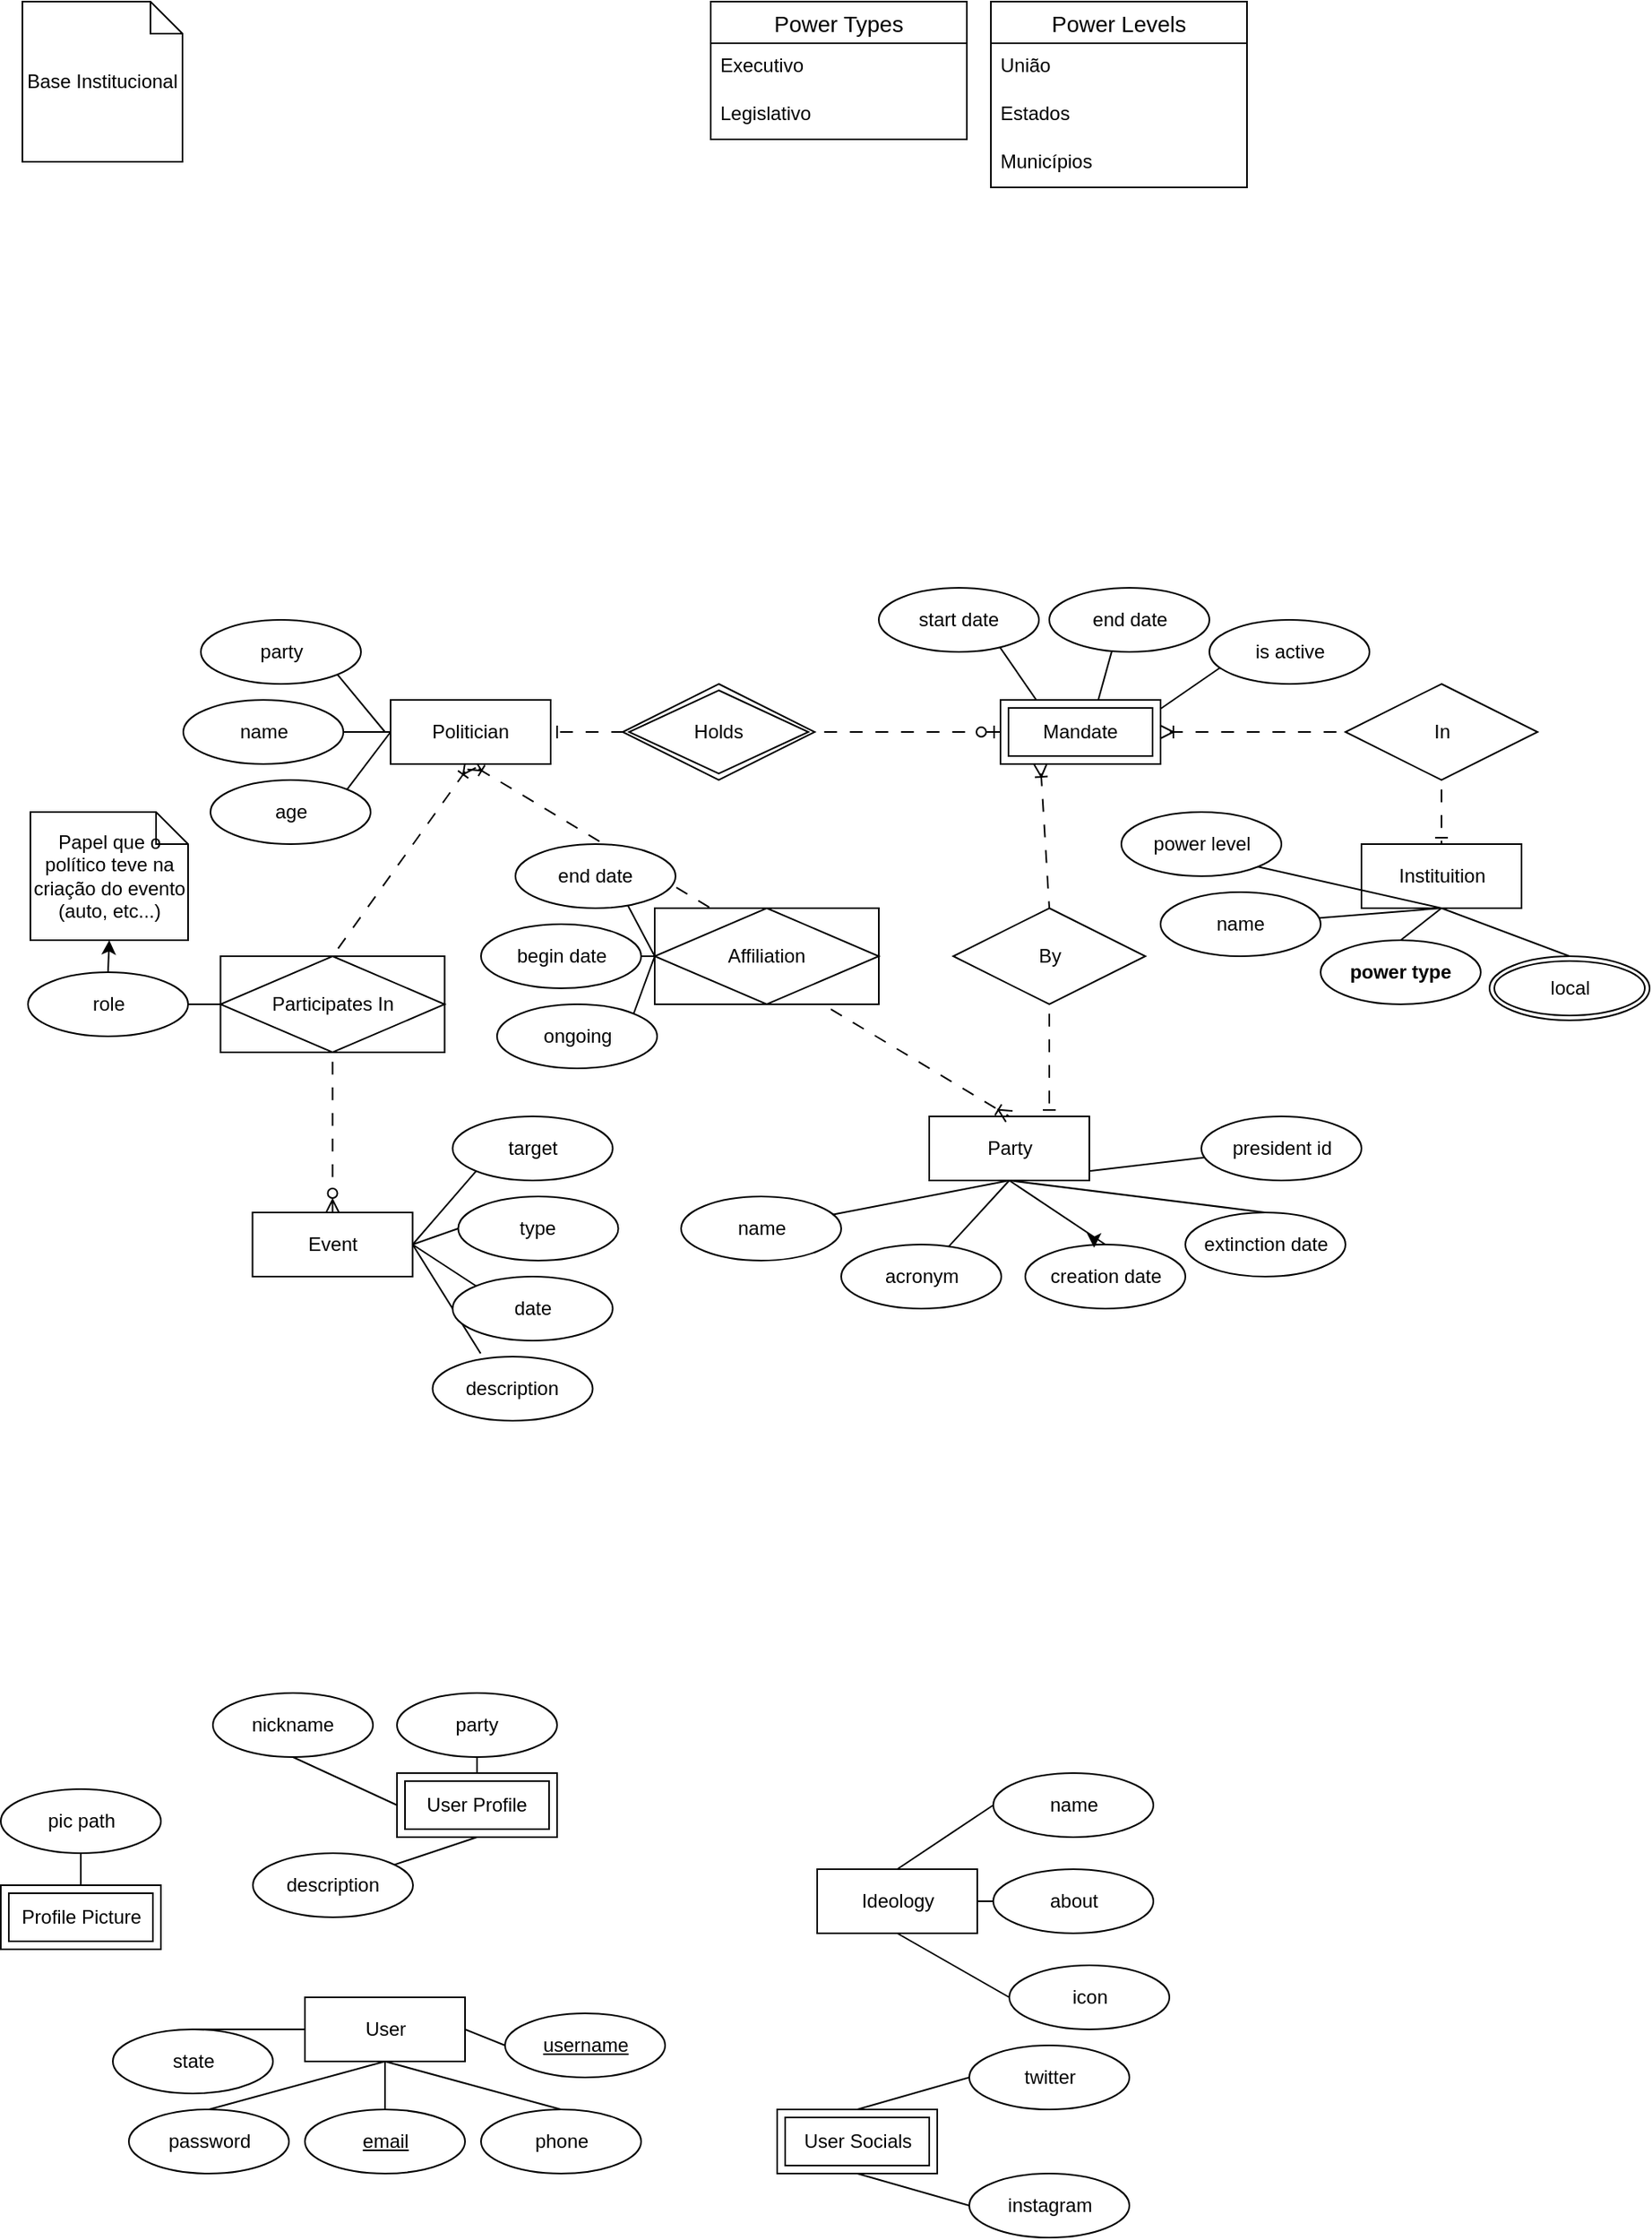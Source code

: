 <mxfile version="28.2.0">
  <diagram name="Page-1" id="10eRcnb0NOjNtRTbrPH-">
    <mxGraphModel dx="1426" dy="827" grid="1" gridSize="10" guides="1" tooltips="1" connect="1" arrows="1" fold="1" page="1" pageScale="1" pageWidth="850" pageHeight="1100" math="0" shadow="0">
      <root>
        <mxCell id="0" />
        <mxCell id="1" parent="0" />
        <mxCell id="NEGzcYJf4fpDSTtJPN1s-57" style="rounded=0;orthogonalLoop=1;jettySize=auto;html=1;entryX=1;entryY=1;entryDx=0;entryDy=0;endArrow=none;endFill=0;" parent="1" target="NEGzcYJf4fpDSTtJPN1s-56" edge="1">
          <mxGeometry relative="1" as="geometry">
            <mxPoint x="301.5" y="480" as="sourcePoint" />
          </mxGeometry>
        </mxCell>
        <mxCell id="NEGzcYJf4fpDSTtJPN1s-59" style="rounded=0;orthogonalLoop=1;jettySize=auto;html=1;exitX=0;exitY=0.5;exitDx=0;exitDy=0;entryX=1;entryY=0.5;entryDx=0;entryDy=0;endArrow=none;endFill=0;" parent="1" source="NEGzcYJf4fpDSTtJPN1s-1" target="NEGzcYJf4fpDSTtJPN1s-58" edge="1">
          <mxGeometry relative="1" as="geometry" />
        </mxCell>
        <mxCell id="NEGzcYJf4fpDSTtJPN1s-61" style="rounded=0;orthogonalLoop=1;jettySize=auto;html=1;exitX=0;exitY=0.5;exitDx=0;exitDy=0;entryX=1;entryY=0;entryDx=0;entryDy=0;endArrow=none;endFill=0;" parent="1" source="NEGzcYJf4fpDSTtJPN1s-1" target="NEGzcYJf4fpDSTtJPN1s-60" edge="1">
          <mxGeometry relative="1" as="geometry" />
        </mxCell>
        <mxCell id="76fLXytc2301cG5ZNA_b-33" style="rounded=0;orthogonalLoop=1;jettySize=auto;html=1;exitX=1;exitY=0.5;exitDx=0;exitDy=0;entryX=0;entryY=0.5;entryDx=0;entryDy=0;endArrow=none;endFill=0;startArrow=ERone;startFill=0;flowAnimation=1;" parent="1" source="NEGzcYJf4fpDSTtJPN1s-1" target="76fLXytc2301cG5ZNA_b-32" edge="1">
          <mxGeometry relative="1" as="geometry">
            <mxPoint x="410" y="370" as="targetPoint" />
          </mxGeometry>
        </mxCell>
        <mxCell id="XiLmFJNx8s2oZB1LemTh-12" style="rounded=0;orthogonalLoop=1;jettySize=auto;html=1;exitX=0.5;exitY=1;exitDx=0;exitDy=0;entryX=0.25;entryY=0;entryDx=0;entryDy=0;endArrow=none;endFill=0;flowAnimation=1;startArrow=ERoneToMany;startFill=0;" parent="1" source="NEGzcYJf4fpDSTtJPN1s-1" target="XiLmFJNx8s2oZB1LemTh-14" edge="1">
          <mxGeometry relative="1" as="geometry">
            <mxPoint x="406" y="680" as="targetPoint" />
          </mxGeometry>
        </mxCell>
        <mxCell id="Gcbny8vFFU5Tv7Zzy9vT-20" style="rounded=0;orthogonalLoop=1;jettySize=auto;html=1;exitX=0.5;exitY=1;exitDx=0;exitDy=0;endArrow=none;endFill=0;flowAnimation=1;startArrow=ERoneToMany;startFill=0;entryX=0.5;entryY=0;entryDx=0;entryDy=0;" edge="1" parent="1" source="NEGzcYJf4fpDSTtJPN1s-1" target="Gcbny8vFFU5Tv7Zzy9vT-21">
          <mxGeometry relative="1" as="geometry">
            <mxPoint x="285.217" y="607.358" as="targetPoint" />
          </mxGeometry>
        </mxCell>
        <mxCell id="NEGzcYJf4fpDSTtJPN1s-1" value="Politician" style="whiteSpace=wrap;html=1;align=center;" parent="1" vertex="1">
          <mxGeometry x="305" y="460" width="100" height="40" as="geometry" />
        </mxCell>
        <mxCell id="NEGzcYJf4fpDSTtJPN1s-28" style="rounded=0;orthogonalLoop=1;jettySize=auto;html=1;exitX=1;exitY=0.5;exitDx=0;exitDy=0;endArrow=none;endFill=0;entryX=0;entryY=0.5;entryDx=0;entryDy=0;" parent="1" source="NEGzcYJf4fpDSTtJPN1s-2" target="NEGzcYJf4fpDSTtJPN1s-29" edge="1">
          <mxGeometry relative="1" as="geometry">
            <mxPoint x="379.066" y="1293.675" as="targetPoint" />
          </mxGeometry>
        </mxCell>
        <mxCell id="NEGzcYJf4fpDSTtJPN1s-2" value="User" style="whiteSpace=wrap;html=1;align=center;" parent="1" vertex="1">
          <mxGeometry x="251.5" y="1270" width="100" height="40" as="geometry" />
        </mxCell>
        <mxCell id="NEGzcYJf4fpDSTtJPN1s-26" style="rounded=0;orthogonalLoop=1;jettySize=auto;html=1;exitX=0;exitY=0.5;exitDx=0;exitDy=0;entryX=0.5;entryY=1;entryDx=0;entryDy=0;endArrow=none;endFill=0;" parent="1" source="NEGzcYJf4fpDSTtJPN1s-31" target="NEGzcYJf4fpDSTtJPN1s-25" edge="1">
          <mxGeometry relative="1" as="geometry">
            <mxPoint x="314" y="1150" as="sourcePoint" />
          </mxGeometry>
        </mxCell>
        <mxCell id="NEGzcYJf4fpDSTtJPN1s-7" style="rounded=0;orthogonalLoop=1;jettySize=auto;html=1;exitX=0.5;exitY=0;exitDx=0;exitDy=0;entryX=0.5;entryY=1;entryDx=0;entryDy=0;endArrow=none;endFill=0;" parent="1" source="NEGzcYJf4fpDSTtJPN1s-6" target="NEGzcYJf4fpDSTtJPN1s-2" edge="1">
          <mxGeometry relative="1" as="geometry" />
        </mxCell>
        <mxCell id="NEGzcYJf4fpDSTtJPN1s-6" value="password" style="ellipse;whiteSpace=wrap;html=1;align=center;" parent="1" vertex="1">
          <mxGeometry x="141.5" y="1340" width="100" height="40" as="geometry" />
        </mxCell>
        <mxCell id="NEGzcYJf4fpDSTtJPN1s-9" style="rounded=0;orthogonalLoop=1;jettySize=auto;html=1;exitX=0.5;exitY=0;exitDx=0;exitDy=0;endArrow=none;endFill=0;" parent="1" source="NEGzcYJf4fpDSTtJPN1s-10" target="NEGzcYJf4fpDSTtJPN1s-2" edge="1">
          <mxGeometry relative="1" as="geometry">
            <mxPoint x="301.5" y="1340" as="sourcePoint" />
          </mxGeometry>
        </mxCell>
        <mxCell id="NEGzcYJf4fpDSTtJPN1s-10" value="email" style="ellipse;whiteSpace=wrap;html=1;align=center;fontStyle=4;" parent="1" vertex="1">
          <mxGeometry x="251.5" y="1340" width="100" height="40" as="geometry" />
        </mxCell>
        <mxCell id="NEGzcYJf4fpDSTtJPN1s-12" style="rounded=0;orthogonalLoop=1;jettySize=auto;html=1;exitX=0.5;exitY=0;exitDx=0;exitDy=0;entryX=0.5;entryY=1;entryDx=0;entryDy=0;endArrow=none;endFill=0;" parent="1" source="NEGzcYJf4fpDSTtJPN1s-11" target="NEGzcYJf4fpDSTtJPN1s-2" edge="1">
          <mxGeometry relative="1" as="geometry" />
        </mxCell>
        <mxCell id="NEGzcYJf4fpDSTtJPN1s-11" value="phone" style="ellipse;whiteSpace=wrap;html=1;align=center;" parent="1" vertex="1">
          <mxGeometry x="361.5" y="1340" width="100" height="40" as="geometry" />
        </mxCell>
        <mxCell id="NEGzcYJf4fpDSTtJPN1s-15" style="rounded=0;orthogonalLoop=1;jettySize=auto;html=1;exitX=0;exitY=0.5;exitDx=0;exitDy=0;entryX=0.5;entryY=0;entryDx=0;entryDy=0;endArrow=none;endFill=0;" parent="1" source="NEGzcYJf4fpDSTtJPN1s-14" target="NEGzcYJf4fpDSTtJPN1s-17" edge="1">
          <mxGeometry relative="1" as="geometry">
            <mxPoint x="596.5" y="1350" as="targetPoint" />
          </mxGeometry>
        </mxCell>
        <mxCell id="NEGzcYJf4fpDSTtJPN1s-14" value="twitter" style="ellipse;whiteSpace=wrap;html=1;align=center;" parent="1" vertex="1">
          <mxGeometry x="666.5" y="1300" width="100" height="40" as="geometry" />
        </mxCell>
        <mxCell id="NEGzcYJf4fpDSTtJPN1s-16" value="instagram" style="ellipse;whiteSpace=wrap;html=1;align=center;" parent="1" vertex="1">
          <mxGeometry x="666.5" y="1380" width="100" height="40" as="geometry" />
        </mxCell>
        <mxCell id="NEGzcYJf4fpDSTtJPN1s-18" style="rounded=0;orthogonalLoop=1;jettySize=auto;html=1;exitX=0.5;exitY=1;exitDx=0;exitDy=0;entryX=0;entryY=0.5;entryDx=0;entryDy=0;endArrow=none;endFill=0;" parent="1" source="NEGzcYJf4fpDSTtJPN1s-17" target="NEGzcYJf4fpDSTtJPN1s-16" edge="1">
          <mxGeometry relative="1" as="geometry" />
        </mxCell>
        <mxCell id="NEGzcYJf4fpDSTtJPN1s-17" value="User Socials" style="shape=ext;margin=3;double=1;whiteSpace=wrap;html=1;align=center;" parent="1" vertex="1">
          <mxGeometry x="546.5" y="1340" width="100" height="40" as="geometry" />
        </mxCell>
        <mxCell id="NEGzcYJf4fpDSTtJPN1s-22" style="rounded=0;orthogonalLoop=1;jettySize=auto;html=1;exitX=0.5;exitY=0;exitDx=0;exitDy=0;endArrow=none;endFill=0;" parent="1" source="NEGzcYJf4fpDSTtJPN1s-19" target="NEGzcYJf4fpDSTtJPN1s-2" edge="1">
          <mxGeometry relative="1" as="geometry" />
        </mxCell>
        <mxCell id="NEGzcYJf4fpDSTtJPN1s-19" value="state" style="ellipse;whiteSpace=wrap;html=1;align=center;" parent="1" vertex="1">
          <mxGeometry x="131.5" y="1290" width="100" height="40" as="geometry" />
        </mxCell>
        <mxCell id="NEGzcYJf4fpDSTtJPN1s-25" value="nickname" style="ellipse;whiteSpace=wrap;html=1;align=center;" parent="1" vertex="1">
          <mxGeometry x="194" y="1080" width="100" height="40" as="geometry" />
        </mxCell>
        <mxCell id="NEGzcYJf4fpDSTtJPN1s-29" value="username" style="ellipse;whiteSpace=wrap;html=1;align=center;fontStyle=4;" parent="1" vertex="1">
          <mxGeometry x="376.5" y="1280" width="100" height="40" as="geometry" />
        </mxCell>
        <mxCell id="NEGzcYJf4fpDSTtJPN1s-37" style="rounded=0;orthogonalLoop=1;jettySize=auto;html=1;exitX=0.5;exitY=0;exitDx=0;exitDy=0;entryX=0.5;entryY=1;entryDx=0;entryDy=0;endArrow=none;endFill=0;" parent="1" source="NEGzcYJf4fpDSTtJPN1s-31" target="NEGzcYJf4fpDSTtJPN1s-36" edge="1">
          <mxGeometry relative="1" as="geometry" />
        </mxCell>
        <mxCell id="NEGzcYJf4fpDSTtJPN1s-42" style="rounded=0;orthogonalLoop=1;jettySize=auto;html=1;exitX=0.5;exitY=1;exitDx=0;exitDy=0;endArrow=none;endFill=0;" parent="1" source="NEGzcYJf4fpDSTtJPN1s-31" target="NEGzcYJf4fpDSTtJPN1s-41" edge="1">
          <mxGeometry relative="1" as="geometry" />
        </mxCell>
        <mxCell id="NEGzcYJf4fpDSTtJPN1s-31" value="User Profile" style="shape=ext;margin=3;double=1;whiteSpace=wrap;html=1;align=center;" parent="1" vertex="1">
          <mxGeometry x="309" y="1130" width="100" height="40" as="geometry" />
        </mxCell>
        <mxCell id="NEGzcYJf4fpDSTtJPN1s-54" style="rounded=0;orthogonalLoop=1;jettySize=auto;html=1;exitX=0.5;exitY=0;exitDx=0;exitDy=0;entryX=0.5;entryY=1;entryDx=0;entryDy=0;endArrow=none;endFill=0;" parent="1" source="NEGzcYJf4fpDSTtJPN1s-34" target="NEGzcYJf4fpDSTtJPN1s-53" edge="1">
          <mxGeometry relative="1" as="geometry" />
        </mxCell>
        <mxCell id="NEGzcYJf4fpDSTtJPN1s-34" value="Profile Picture" style="shape=ext;margin=3;double=1;whiteSpace=wrap;html=1;align=center;" parent="1" vertex="1">
          <mxGeometry x="61.5" y="1200" width="100" height="40" as="geometry" />
        </mxCell>
        <mxCell id="NEGzcYJf4fpDSTtJPN1s-36" value="party" style="ellipse;whiteSpace=wrap;html=1;align=center;" parent="1" vertex="1">
          <mxGeometry x="309" y="1080" width="100" height="40" as="geometry" />
        </mxCell>
        <mxCell id="NEGzcYJf4fpDSTtJPN1s-41" value="description" style="ellipse;whiteSpace=wrap;html=1;align=center;" parent="1" vertex="1">
          <mxGeometry x="219" y="1180" width="100" height="40" as="geometry" />
        </mxCell>
        <mxCell id="NEGzcYJf4fpDSTtJPN1s-46" style="rounded=0;orthogonalLoop=1;jettySize=auto;html=1;exitX=0.5;exitY=0;exitDx=0;exitDy=0;entryX=0;entryY=0.5;entryDx=0;entryDy=0;endArrow=none;endFill=0;" parent="1" source="NEGzcYJf4fpDSTtJPN1s-44" target="NEGzcYJf4fpDSTtJPN1s-45" edge="1">
          <mxGeometry relative="1" as="geometry" />
        </mxCell>
        <mxCell id="NEGzcYJf4fpDSTtJPN1s-48" style="rounded=0;orthogonalLoop=1;jettySize=auto;html=1;exitX=1;exitY=0.5;exitDx=0;exitDy=0;entryX=0;entryY=0.5;entryDx=0;entryDy=0;endArrow=none;endFill=0;" parent="1" source="NEGzcYJf4fpDSTtJPN1s-44" target="NEGzcYJf4fpDSTtJPN1s-47" edge="1">
          <mxGeometry relative="1" as="geometry" />
        </mxCell>
        <mxCell id="NEGzcYJf4fpDSTtJPN1s-51" style="rounded=0;orthogonalLoop=1;jettySize=auto;html=1;exitX=0.5;exitY=1;exitDx=0;exitDy=0;entryX=0;entryY=0.5;entryDx=0;entryDy=0;endArrow=none;endFill=0;" parent="1" source="NEGzcYJf4fpDSTtJPN1s-44" target="NEGzcYJf4fpDSTtJPN1s-50" edge="1">
          <mxGeometry relative="1" as="geometry" />
        </mxCell>
        <mxCell id="NEGzcYJf4fpDSTtJPN1s-44" value="&lt;div&gt;Ideology&lt;/div&gt;" style="whiteSpace=wrap;html=1;align=center;" parent="1" vertex="1">
          <mxGeometry x="571.5" y="1190" width="100" height="40" as="geometry" />
        </mxCell>
        <mxCell id="NEGzcYJf4fpDSTtJPN1s-45" value="name" style="ellipse;whiteSpace=wrap;html=1;align=center;" parent="1" vertex="1">
          <mxGeometry x="681.5" y="1130" width="100" height="40" as="geometry" />
        </mxCell>
        <mxCell id="NEGzcYJf4fpDSTtJPN1s-47" value="about" style="ellipse;whiteSpace=wrap;html=1;align=center;" parent="1" vertex="1">
          <mxGeometry x="681.5" y="1190" width="100" height="40" as="geometry" />
        </mxCell>
        <mxCell id="NEGzcYJf4fpDSTtJPN1s-50" value="icon" style="ellipse;whiteSpace=wrap;html=1;align=center;" parent="1" vertex="1">
          <mxGeometry x="691.5" y="1250" width="100" height="40" as="geometry" />
        </mxCell>
        <mxCell id="NEGzcYJf4fpDSTtJPN1s-53" value="pic path" style="ellipse;whiteSpace=wrap;html=1;align=center;" parent="1" vertex="1">
          <mxGeometry x="61.5" y="1140" width="100" height="40" as="geometry" />
        </mxCell>
        <mxCell id="NEGzcYJf4fpDSTtJPN1s-56" value="party" style="ellipse;whiteSpace=wrap;html=1;align=center;" parent="1" vertex="1">
          <mxGeometry x="186.5" y="410" width="100" height="40" as="geometry" />
        </mxCell>
        <mxCell id="NEGzcYJf4fpDSTtJPN1s-58" value="name" style="ellipse;whiteSpace=wrap;html=1;align=center;" parent="1" vertex="1">
          <mxGeometry x="175.5" y="460" width="100" height="40" as="geometry" />
        </mxCell>
        <mxCell id="NEGzcYJf4fpDSTtJPN1s-60" value="age" style="ellipse;whiteSpace=wrap;html=1;align=center;" parent="1" vertex="1">
          <mxGeometry x="192.5" y="510" width="100" height="40" as="geometry" />
        </mxCell>
        <mxCell id="76fLXytc2301cG5ZNA_b-15" style="rounded=0;orthogonalLoop=1;jettySize=auto;html=1;exitX=0.5;exitY=1;exitDx=0;exitDy=0;endArrow=none;endFill=0;" parent="1" source="NEGzcYJf4fpDSTtJPN1s-69" target="76fLXytc2301cG5ZNA_b-11" edge="1">
          <mxGeometry relative="1" as="geometry" />
        </mxCell>
        <mxCell id="76fLXytc2301cG5ZNA_b-16" style="rounded=0;orthogonalLoop=1;jettySize=auto;html=1;exitX=0.5;exitY=1;exitDx=0;exitDy=0;endArrow=none;endFill=0;" parent="1" source="NEGzcYJf4fpDSTtJPN1s-69" target="76fLXytc2301cG5ZNA_b-12" edge="1">
          <mxGeometry relative="1" as="geometry" />
        </mxCell>
        <mxCell id="76fLXytc2301cG5ZNA_b-17" style="rounded=0;orthogonalLoop=1;jettySize=auto;html=1;exitX=0.5;exitY=1;exitDx=0;exitDy=0;entryX=0.5;entryY=0;entryDx=0;entryDy=0;endArrow=none;endFill=0;" parent="1" source="NEGzcYJf4fpDSTtJPN1s-69" target="76fLXytc2301cG5ZNA_b-13" edge="1">
          <mxGeometry relative="1" as="geometry" />
        </mxCell>
        <mxCell id="76fLXytc2301cG5ZNA_b-18" style="rounded=0;orthogonalLoop=1;jettySize=auto;html=1;exitX=0.5;exitY=1;exitDx=0;exitDy=0;entryX=0.5;entryY=0;entryDx=0;entryDy=0;endArrow=none;endFill=0;" parent="1" source="NEGzcYJf4fpDSTtJPN1s-69" target="76fLXytc2301cG5ZNA_b-14" edge="1">
          <mxGeometry relative="1" as="geometry" />
        </mxCell>
        <mxCell id="76fLXytc2301cG5ZNA_b-20" style="rounded=0;orthogonalLoop=1;jettySize=auto;html=1;exitX=0.5;exitY=1;exitDx=0;exitDy=0;endArrow=none;endFill=0;" parent="1" source="NEGzcYJf4fpDSTtJPN1s-69" target="76fLXytc2301cG5ZNA_b-19" edge="1">
          <mxGeometry relative="1" as="geometry" />
        </mxCell>
        <mxCell id="NEGzcYJf4fpDSTtJPN1s-69" value="Party" style="whiteSpace=wrap;html=1;align=center;" parent="1" vertex="1">
          <mxGeometry x="641.5" y="720" width="100" height="40" as="geometry" />
        </mxCell>
        <mxCell id="hWvvkmQjGzWoSBslrIGA-9" value="Power Types" style="swimlane;fontStyle=0;childLayout=stackLayout;horizontal=1;startSize=26;horizontalStack=0;resizeParent=1;resizeParentMax=0;resizeLast=0;collapsible=1;marginBottom=0;align=center;fontSize=14;" parent="1" vertex="1">
          <mxGeometry x="505" y="24" width="160" height="86" as="geometry" />
        </mxCell>
        <mxCell id="hWvvkmQjGzWoSBslrIGA-10" value="Executivo" style="text;strokeColor=none;fillColor=none;spacingLeft=4;spacingRight=4;overflow=hidden;rotatable=0;points=[[0,0.5],[1,0.5]];portConstraint=eastwest;fontSize=12;whiteSpace=wrap;html=1;" parent="hWvvkmQjGzWoSBslrIGA-9" vertex="1">
          <mxGeometry y="26" width="160" height="30" as="geometry" />
        </mxCell>
        <mxCell id="hWvvkmQjGzWoSBslrIGA-11" value="Legislativo" style="text;strokeColor=none;fillColor=none;spacingLeft=4;spacingRight=4;overflow=hidden;rotatable=0;points=[[0,0.5],[1,0.5]];portConstraint=eastwest;fontSize=12;whiteSpace=wrap;html=1;" parent="hWvvkmQjGzWoSBslrIGA-9" vertex="1">
          <mxGeometry y="56" width="160" height="30" as="geometry" />
        </mxCell>
        <mxCell id="hWvvkmQjGzWoSBslrIGA-15" value="Base Institucional" style="shape=note;size=20;whiteSpace=wrap;html=1;" parent="1" vertex="1">
          <mxGeometry x="75" y="24" width="100" height="100" as="geometry" />
        </mxCell>
        <mxCell id="hWvvkmQjGzWoSBslrIGA-19" value="Power Levels" style="swimlane;fontStyle=0;childLayout=stackLayout;horizontal=1;startSize=26;horizontalStack=0;resizeParent=1;resizeParentMax=0;resizeLast=0;collapsible=1;marginBottom=0;align=center;fontSize=14;" parent="1" vertex="1">
          <mxGeometry x="680" y="24" width="160" height="116" as="geometry" />
        </mxCell>
        <mxCell id="hWvvkmQjGzWoSBslrIGA-20" value="União" style="text;strokeColor=none;fillColor=none;spacingLeft=4;spacingRight=4;overflow=hidden;rotatable=0;points=[[0,0.5],[1,0.5]];portConstraint=eastwest;fontSize=12;whiteSpace=wrap;html=1;" parent="hWvvkmQjGzWoSBslrIGA-19" vertex="1">
          <mxGeometry y="26" width="160" height="30" as="geometry" />
        </mxCell>
        <mxCell id="hWvvkmQjGzWoSBslrIGA-21" value="Estados" style="text;strokeColor=none;fillColor=none;spacingLeft=4;spacingRight=4;overflow=hidden;rotatable=0;points=[[0,0.5],[1,0.5]];portConstraint=eastwest;fontSize=12;whiteSpace=wrap;html=1;" parent="hWvvkmQjGzWoSBslrIGA-19" vertex="1">
          <mxGeometry y="56" width="160" height="30" as="geometry" />
        </mxCell>
        <mxCell id="hWvvkmQjGzWoSBslrIGA-22" value="Municípios" style="text;strokeColor=none;fillColor=none;spacingLeft=4;spacingRight=4;overflow=hidden;rotatable=0;points=[[0,0.5],[1,0.5]];portConstraint=eastwest;fontSize=12;whiteSpace=wrap;html=1;" parent="hWvvkmQjGzWoSBslrIGA-19" vertex="1">
          <mxGeometry y="86" width="160" height="30" as="geometry" />
        </mxCell>
        <mxCell id="76fLXytc2301cG5ZNA_b-29" style="rounded=0;orthogonalLoop=1;jettySize=auto;html=1;exitX=0.5;exitY=1;exitDx=0;exitDy=0;entryX=0.5;entryY=0;entryDx=0;entryDy=0;endArrow=none;endFill=0;" parent="1" source="76fLXytc2301cG5ZNA_b-31" target="76fLXytc2301cG5ZNA_b-27" edge="1">
          <mxGeometry relative="1" as="geometry">
            <mxPoint x="736" y="500" as="sourcePoint" />
          </mxGeometry>
        </mxCell>
        <mxCell id="hWvvkmQjGzWoSBslrIGA-31" style="rounded=0;orthogonalLoop=1;jettySize=auto;html=1;exitX=0.5;exitY=1;exitDx=0;exitDy=0;endArrow=none;endFill=0;" parent="1" source="hWvvkmQjGzWoSBslrIGA-24" target="hWvvkmQjGzWoSBslrIGA-26" edge="1">
          <mxGeometry relative="1" as="geometry" />
        </mxCell>
        <mxCell id="hWvvkmQjGzWoSBslrIGA-33" style="rounded=0;orthogonalLoop=1;jettySize=auto;html=1;exitX=0.5;exitY=1;exitDx=0;exitDy=0;entryX=0.5;entryY=0;entryDx=0;entryDy=0;endArrow=none;endFill=0;" parent="1" source="hWvvkmQjGzWoSBslrIGA-24" target="hWvvkmQjGzWoSBslrIGA-28" edge="1">
          <mxGeometry relative="1" as="geometry" />
        </mxCell>
        <mxCell id="XiLmFJNx8s2oZB1LemTh-4" style="rounded=0;orthogonalLoop=1;jettySize=auto;html=1;exitX=0.5;exitY=1;exitDx=0;exitDy=0;entryX=0.5;entryY=0;entryDx=0;entryDy=0;endArrow=none;endFill=0;" parent="1" source="hWvvkmQjGzWoSBslrIGA-24" target="XiLmFJNx8s2oZB1LemTh-5" edge="1">
          <mxGeometry relative="1" as="geometry">
            <mxPoint x="1148" y="660" as="targetPoint" />
          </mxGeometry>
        </mxCell>
        <mxCell id="hWvvkmQjGzWoSBslrIGA-24" value="Instituition" style="whiteSpace=wrap;html=1;align=center;" parent="1" vertex="1">
          <mxGeometry x="911.5" y="550" width="100" height="40" as="geometry" />
        </mxCell>
        <mxCell id="hWvvkmQjGzWoSBslrIGA-26" value="name" style="ellipse;whiteSpace=wrap;html=1;align=center;" parent="1" vertex="1">
          <mxGeometry x="786" y="580" width="100" height="40" as="geometry" />
        </mxCell>
        <mxCell id="Gcbny8vFFU5Tv7Zzy9vT-5" style="rounded=0;orthogonalLoop=1;jettySize=auto;html=1;exitX=1;exitY=1;exitDx=0;exitDy=0;entryX=0.5;entryY=1;entryDx=0;entryDy=0;endArrow=none;endFill=0;" edge="1" parent="1" source="hWvvkmQjGzWoSBslrIGA-27" target="hWvvkmQjGzWoSBslrIGA-24">
          <mxGeometry relative="1" as="geometry" />
        </mxCell>
        <mxCell id="hWvvkmQjGzWoSBslrIGA-27" value="power level" style="ellipse;whiteSpace=wrap;html=1;align=center;" parent="1" vertex="1">
          <mxGeometry x="761.5" y="530" width="100" height="40" as="geometry" />
        </mxCell>
        <mxCell id="hWvvkmQjGzWoSBslrIGA-28" value="power type" style="ellipse;whiteSpace=wrap;html=1;align=center;fontStyle=1" parent="1" vertex="1">
          <mxGeometry x="886" y="610" width="100" height="40" as="geometry" />
        </mxCell>
        <mxCell id="76fLXytc2301cG5ZNA_b-2" style="rounded=0;orthogonalLoop=1;jettySize=auto;html=1;exitX=0.5;exitY=0;exitDx=0;exitDy=0;entryX=0.5;entryY=1;entryDx=0;entryDy=0;endArrow=none;endFill=0;" parent="1" source="76fLXytc2301cG5ZNA_b-1" target="76fLXytc2301cG5ZNA_b-31" edge="1">
          <mxGeometry relative="1" as="geometry">
            <mxPoint x="736" y="500" as="targetPoint" />
          </mxGeometry>
        </mxCell>
        <mxCell id="76fLXytc2301cG5ZNA_b-1" value="is active" style="ellipse;whiteSpace=wrap;html=1;align=center;" parent="1" vertex="1">
          <mxGeometry x="816.5" y="410" width="100" height="40" as="geometry" />
        </mxCell>
        <mxCell id="76fLXytc2301cG5ZNA_b-4" style="rounded=0;orthogonalLoop=1;jettySize=auto;html=1;exitX=0.5;exitY=0;exitDx=0;exitDy=0;entryX=0.5;entryY=1;entryDx=0;entryDy=0;endArrow=none;endFill=0;" parent="1" source="76fLXytc2301cG5ZNA_b-3" target="76fLXytc2301cG5ZNA_b-31" edge="1">
          <mxGeometry relative="1" as="geometry">
            <mxPoint x="681" y="530" as="sourcePoint" />
            <mxPoint x="736" y="500" as="targetPoint" />
          </mxGeometry>
        </mxCell>
        <mxCell id="76fLXytc2301cG5ZNA_b-3" value="end date" style="ellipse;whiteSpace=wrap;html=1;align=center;" parent="1" vertex="1">
          <mxGeometry x="716.5" y="390" width="100" height="40" as="geometry" />
        </mxCell>
        <mxCell id="76fLXytc2301cG5ZNA_b-11" value="name" style="ellipse;whiteSpace=wrap;html=1;align=center;" parent="1" vertex="1">
          <mxGeometry x="486.5" y="770" width="100" height="40" as="geometry" />
        </mxCell>
        <mxCell id="76fLXytc2301cG5ZNA_b-12" value="acronym" style="ellipse;whiteSpace=wrap;html=1;align=center;" parent="1" vertex="1">
          <mxGeometry x="586.5" y="800" width="100" height="40" as="geometry" />
        </mxCell>
        <mxCell id="76fLXytc2301cG5ZNA_b-13" value="creation date" style="ellipse;whiteSpace=wrap;html=1;align=center;" parent="1" vertex="1">
          <mxGeometry x="701.5" y="800" width="100" height="40" as="geometry" />
        </mxCell>
        <mxCell id="76fLXytc2301cG5ZNA_b-14" value="extinction date" style="ellipse;whiteSpace=wrap;html=1;align=center;" parent="1" vertex="1">
          <mxGeometry x="801.5" y="780" width="100" height="40" as="geometry" />
        </mxCell>
        <mxCell id="76fLXytc2301cG5ZNA_b-19" value="president id" style="ellipse;whiteSpace=wrap;html=1;align=center;" parent="1" vertex="1">
          <mxGeometry x="811.5" y="720" width="100" height="40" as="geometry" />
        </mxCell>
        <mxCell id="76fLXytc2301cG5ZNA_b-27" value="start date" style="ellipse;whiteSpace=wrap;html=1;align=center;" parent="1" vertex="1">
          <mxGeometry x="610" y="390" width="100" height="40" as="geometry" />
        </mxCell>
        <mxCell id="XiLmFJNx8s2oZB1LemTh-1" style="rounded=0;orthogonalLoop=1;jettySize=auto;html=1;exitX=1;exitY=0.5;exitDx=0;exitDy=0;entryX=0;entryY=0.5;entryDx=0;entryDy=0;startArrow=ERoneToMany;startFill=0;endArrow=none;endFill=0;flowAnimation=1;" parent="1" source="76fLXytc2301cG5ZNA_b-31" target="76fLXytc2301cG5ZNA_b-35" edge="1">
          <mxGeometry relative="1" as="geometry" />
        </mxCell>
        <mxCell id="XiLmFJNx8s2oZB1LemTh-8" style="rounded=0;orthogonalLoop=1;jettySize=auto;html=1;exitX=0.25;exitY=1;exitDx=0;exitDy=0;entryX=0.5;entryY=0;entryDx=0;entryDy=0;endArrow=none;endFill=0;flowAnimation=1;startArrow=ERoneToMany;startFill=0;" parent="1" source="76fLXytc2301cG5ZNA_b-31" target="XiLmFJNx8s2oZB1LemTh-7" edge="1">
          <mxGeometry relative="1" as="geometry" />
        </mxCell>
        <mxCell id="76fLXytc2301cG5ZNA_b-31" value="Mandate" style="shape=ext;margin=3;double=1;whiteSpace=wrap;html=1;align=center;" parent="1" vertex="1">
          <mxGeometry x="686" y="460" width="100" height="40" as="geometry" />
        </mxCell>
        <mxCell id="76fLXytc2301cG5ZNA_b-34" style="rounded=0;orthogonalLoop=1;jettySize=auto;html=1;exitX=1;exitY=0.5;exitDx=0;exitDy=0;entryX=0;entryY=0.5;entryDx=0;entryDy=0;endArrow=ERzeroToOne;endFill=0;flowAnimation=1;" parent="1" source="76fLXytc2301cG5ZNA_b-32" target="76fLXytc2301cG5ZNA_b-31" edge="1">
          <mxGeometry relative="1" as="geometry" />
        </mxCell>
        <mxCell id="76fLXytc2301cG5ZNA_b-32" value="Holds" style="shape=rhombus;double=1;perimeter=rhombusPerimeter;whiteSpace=wrap;html=1;align=center;" parent="1" vertex="1">
          <mxGeometry x="450" y="450" width="120" height="60" as="geometry" />
        </mxCell>
        <mxCell id="76fLXytc2301cG5ZNA_b-37" style="rounded=0;orthogonalLoop=1;jettySize=auto;html=1;exitX=0.5;exitY=1;exitDx=0;exitDy=0;entryX=0.5;entryY=0;entryDx=0;entryDy=0;endArrow=ERone;endFill=0;flowAnimation=1;" parent="1" source="76fLXytc2301cG5ZNA_b-35" target="hWvvkmQjGzWoSBslrIGA-24" edge="1">
          <mxGeometry relative="1" as="geometry">
            <mxPoint x="1306.5" y="570" as="sourcePoint" />
          </mxGeometry>
        </mxCell>
        <mxCell id="76fLXytc2301cG5ZNA_b-35" value="In" style="shape=rhombus;perimeter=rhombusPerimeter;whiteSpace=wrap;html=1;align=center;" parent="1" vertex="1">
          <mxGeometry x="901.5" y="450" width="120" height="60" as="geometry" />
        </mxCell>
        <mxCell id="XiLmFJNx8s2oZB1LemTh-5" value="local" style="ellipse;shape=doubleEllipse;margin=3;whiteSpace=wrap;html=1;align=center;" parent="1" vertex="1">
          <mxGeometry x="991.5" y="620" width="100" height="40" as="geometry" />
        </mxCell>
        <mxCell id="XiLmFJNx8s2oZB1LemTh-9" style="rounded=0;orthogonalLoop=1;jettySize=auto;html=1;exitX=0.5;exitY=1;exitDx=0;exitDy=0;entryX=0.75;entryY=0;entryDx=0;entryDy=0;endArrow=ERone;endFill=0;flowAnimation=1;" parent="1" source="XiLmFJNx8s2oZB1LemTh-7" target="NEGzcYJf4fpDSTtJPN1s-69" edge="1">
          <mxGeometry relative="1" as="geometry" />
        </mxCell>
        <mxCell id="XiLmFJNx8s2oZB1LemTh-7" value="By" style="shape=rhombus;perimeter=rhombusPerimeter;whiteSpace=wrap;html=1;align=center;" parent="1" vertex="1">
          <mxGeometry x="656.5" y="590" width="120" height="60" as="geometry" />
        </mxCell>
        <mxCell id="XiLmFJNx8s2oZB1LemTh-13" style="rounded=0;orthogonalLoop=1;jettySize=auto;html=1;exitX=0.75;exitY=1;exitDx=0;exitDy=0;entryX=0.5;entryY=0;entryDx=0;entryDy=0;endArrow=ERoneToMany;endFill=0;flowAnimation=1;" parent="1" source="XiLmFJNx8s2oZB1LemTh-14" target="NEGzcYJf4fpDSTtJPN1s-69" edge="1">
          <mxGeometry relative="1" as="geometry">
            <mxPoint x="406" y="740" as="sourcePoint" />
          </mxGeometry>
        </mxCell>
        <mxCell id="XiLmFJNx8s2oZB1LemTh-21" style="rounded=0;orthogonalLoop=1;jettySize=auto;html=1;exitX=0;exitY=0.5;exitDx=0;exitDy=0;entryX=1;entryY=0;entryDx=0;entryDy=0;endArrow=none;endFill=0;" parent="1" source="XiLmFJNx8s2oZB1LemTh-14" target="XiLmFJNx8s2oZB1LemTh-16" edge="1">
          <mxGeometry relative="1" as="geometry" />
        </mxCell>
        <mxCell id="XiLmFJNx8s2oZB1LemTh-22" style="rounded=0;orthogonalLoop=1;jettySize=auto;html=1;exitX=0;exitY=0.5;exitDx=0;exitDy=0;entryX=1;entryY=0.5;entryDx=0;entryDy=0;endArrow=none;endFill=0;" parent="1" source="XiLmFJNx8s2oZB1LemTh-14" target="XiLmFJNx8s2oZB1LemTh-17" edge="1">
          <mxGeometry relative="1" as="geometry" />
        </mxCell>
        <mxCell id="XiLmFJNx8s2oZB1LemTh-24" style="rounded=0;orthogonalLoop=1;jettySize=auto;html=1;exitX=0;exitY=0.5;exitDx=0;exitDy=0;entryX=0.5;entryY=0;entryDx=0;entryDy=0;endArrow=none;endFill=0;" parent="1" source="XiLmFJNx8s2oZB1LemTh-14" target="XiLmFJNx8s2oZB1LemTh-18" edge="1">
          <mxGeometry relative="1" as="geometry" />
        </mxCell>
        <mxCell id="XiLmFJNx8s2oZB1LemTh-14" value="Affiliation" style="shape=associativeEntity;whiteSpace=wrap;html=1;align=center;" parent="1" vertex="1">
          <mxGeometry x="470" y="590" width="140" height="60" as="geometry" />
        </mxCell>
        <mxCell id="XiLmFJNx8s2oZB1LemTh-16" value="ongoing" style="ellipse;whiteSpace=wrap;html=1;align=center;" parent="1" vertex="1">
          <mxGeometry x="371.5" y="650" width="100" height="40" as="geometry" />
        </mxCell>
        <mxCell id="XiLmFJNx8s2oZB1LemTh-17" value="begin date" style="ellipse;whiteSpace=wrap;html=1;align=center;" parent="1" vertex="1">
          <mxGeometry x="361.5" y="600" width="100" height="40" as="geometry" />
        </mxCell>
        <mxCell id="XiLmFJNx8s2oZB1LemTh-18" value="end date" style="ellipse;whiteSpace=wrap;html=1;align=center;" parent="1" vertex="1">
          <mxGeometry x="383" y="550" width="100" height="40" as="geometry" />
        </mxCell>
        <mxCell id="Gcbny8vFFU5Tv7Zzy9vT-16" style="rounded=0;orthogonalLoop=1;jettySize=auto;html=1;exitX=1;exitY=0.5;exitDx=0;exitDy=0;entryX=0.3;entryY=-0.05;entryDx=0;entryDy=0;endArrow=none;endFill=0;entryPerimeter=0;" edge="1" parent="1" source="Gcbny8vFFU5Tv7Zzy9vT-6" target="Gcbny8vFFU5Tv7Zzy9vT-15">
          <mxGeometry relative="1" as="geometry" />
        </mxCell>
        <mxCell id="Gcbny8vFFU5Tv7Zzy9vT-6" value="Event" style="whiteSpace=wrap;html=1;align=center;" vertex="1" parent="1">
          <mxGeometry x="218.75" y="780" width="100" height="40" as="geometry" />
        </mxCell>
        <mxCell id="Gcbny8vFFU5Tv7Zzy9vT-9" style="rounded=0;orthogonalLoop=1;jettySize=auto;html=1;exitX=0;exitY=0.5;exitDx=0;exitDy=0;endArrow=none;endFill=0;entryX=1;entryY=0.5;entryDx=0;entryDy=0;" edge="1" parent="1" source="Gcbny8vFFU5Tv7Zzy9vT-8" target="Gcbny8vFFU5Tv7Zzy9vT-6">
          <mxGeometry relative="1" as="geometry">
            <mxPoint x="317.25" y="790" as="targetPoint" />
          </mxGeometry>
        </mxCell>
        <mxCell id="Gcbny8vFFU5Tv7Zzy9vT-8" value="type" style="ellipse;whiteSpace=wrap;html=1;align=center;" vertex="1" parent="1">
          <mxGeometry x="347.25" y="770" width="100" height="40" as="geometry" />
        </mxCell>
        <mxCell id="Gcbny8vFFU5Tv7Zzy9vT-11" style="rounded=0;orthogonalLoop=1;jettySize=auto;html=1;exitX=0;exitY=1;exitDx=0;exitDy=0;entryX=1;entryY=0.5;entryDx=0;entryDy=0;endArrow=none;endFill=0;" edge="1" parent="1" source="Gcbny8vFFU5Tv7Zzy9vT-10" target="Gcbny8vFFU5Tv7Zzy9vT-6">
          <mxGeometry relative="1" as="geometry">
            <mxPoint x="322.75" y="830" as="sourcePoint" />
          </mxGeometry>
        </mxCell>
        <mxCell id="Gcbny8vFFU5Tv7Zzy9vT-10" value="target" style="ellipse;whiteSpace=wrap;html=1;align=center;" vertex="1" parent="1">
          <mxGeometry x="343.75" y="720" width="100" height="40" as="geometry" />
        </mxCell>
        <mxCell id="Gcbny8vFFU5Tv7Zzy9vT-14" style="rounded=0;orthogonalLoop=1;jettySize=auto;html=1;exitX=0;exitY=0;exitDx=0;exitDy=0;entryX=1;entryY=0.5;entryDx=0;entryDy=0;endArrow=none;endFill=0;" edge="1" parent="1" source="Gcbny8vFFU5Tv7Zzy9vT-12" target="Gcbny8vFFU5Tv7Zzy9vT-6">
          <mxGeometry relative="1" as="geometry" />
        </mxCell>
        <mxCell id="Gcbny8vFFU5Tv7Zzy9vT-12" value="date" style="ellipse;whiteSpace=wrap;html=1;align=center;" vertex="1" parent="1">
          <mxGeometry x="343.75" y="820" width="100" height="40" as="geometry" />
        </mxCell>
        <mxCell id="Gcbny8vFFU5Tv7Zzy9vT-15" value="description" style="ellipse;whiteSpace=wrap;html=1;align=center;" vertex="1" parent="1">
          <mxGeometry x="331.25" y="870" width="100" height="40" as="geometry" />
        </mxCell>
        <mxCell id="Gcbny8vFFU5Tv7Zzy9vT-17" style="edgeStyle=orthogonalEdgeStyle;rounded=0;orthogonalLoop=1;jettySize=auto;html=1;exitX=0.5;exitY=0;exitDx=0;exitDy=0;entryX=0.43;entryY=0.05;entryDx=0;entryDy=0;entryPerimeter=0;" edge="1" parent="1" source="76fLXytc2301cG5ZNA_b-13" target="76fLXytc2301cG5ZNA_b-13">
          <mxGeometry relative="1" as="geometry" />
        </mxCell>
        <mxCell id="Gcbny8vFFU5Tv7Zzy9vT-19" value="" style="rounded=0;orthogonalLoop=1;jettySize=auto;html=1;endArrow=ERzeroToMany;endFill=0;flowAnimation=1;exitX=0.5;exitY=1;exitDx=0;exitDy=0;" edge="1" parent="1" source="Gcbny8vFFU5Tv7Zzy9vT-21" target="Gcbny8vFFU5Tv7Zzy9vT-6">
          <mxGeometry relative="1" as="geometry">
            <mxPoint x="267.193" y="658.346" as="sourcePoint" />
          </mxGeometry>
        </mxCell>
        <mxCell id="Gcbny8vFFU5Tv7Zzy9vT-21" value="Participates In" style="shape=associativeEntity;whiteSpace=wrap;html=1;align=center;" vertex="1" parent="1">
          <mxGeometry x="198.75" y="620" width="140" height="60" as="geometry" />
        </mxCell>
        <mxCell id="Gcbny8vFFU5Tv7Zzy9vT-26" style="rounded=0;orthogonalLoop=1;jettySize=auto;html=1;exitX=1;exitY=0.5;exitDx=0;exitDy=0;entryX=0;entryY=0.5;entryDx=0;entryDy=0;endArrow=none;endFill=0;" edge="1" parent="1" source="Gcbny8vFFU5Tv7Zzy9vT-22" target="Gcbny8vFFU5Tv7Zzy9vT-21">
          <mxGeometry relative="1" as="geometry" />
        </mxCell>
        <mxCell id="Gcbny8vFFU5Tv7Zzy9vT-22" value="role" style="ellipse;whiteSpace=wrap;html=1;align=center;" vertex="1" parent="1">
          <mxGeometry x="78.5" y="630" width="100" height="40" as="geometry" />
        </mxCell>
        <mxCell id="Gcbny8vFFU5Tv7Zzy9vT-27" value="Papel que o político teve na criação do evento (auto, etc...)" style="shape=note;size=20;whiteSpace=wrap;html=1;" vertex="1" parent="1">
          <mxGeometry x="80" y="530" width="98.5" height="80" as="geometry" />
        </mxCell>
        <mxCell id="Gcbny8vFFU5Tv7Zzy9vT-28" style="edgeStyle=orthogonalEdgeStyle;rounded=0;orthogonalLoop=1;jettySize=auto;html=1;exitX=0.5;exitY=0;exitDx=0;exitDy=0;entryX=0.5;entryY=1;entryDx=0;entryDy=0;entryPerimeter=0;" edge="1" parent="1" source="Gcbny8vFFU5Tv7Zzy9vT-22" target="Gcbny8vFFU5Tv7Zzy9vT-27">
          <mxGeometry relative="1" as="geometry" />
        </mxCell>
      </root>
    </mxGraphModel>
  </diagram>
</mxfile>
